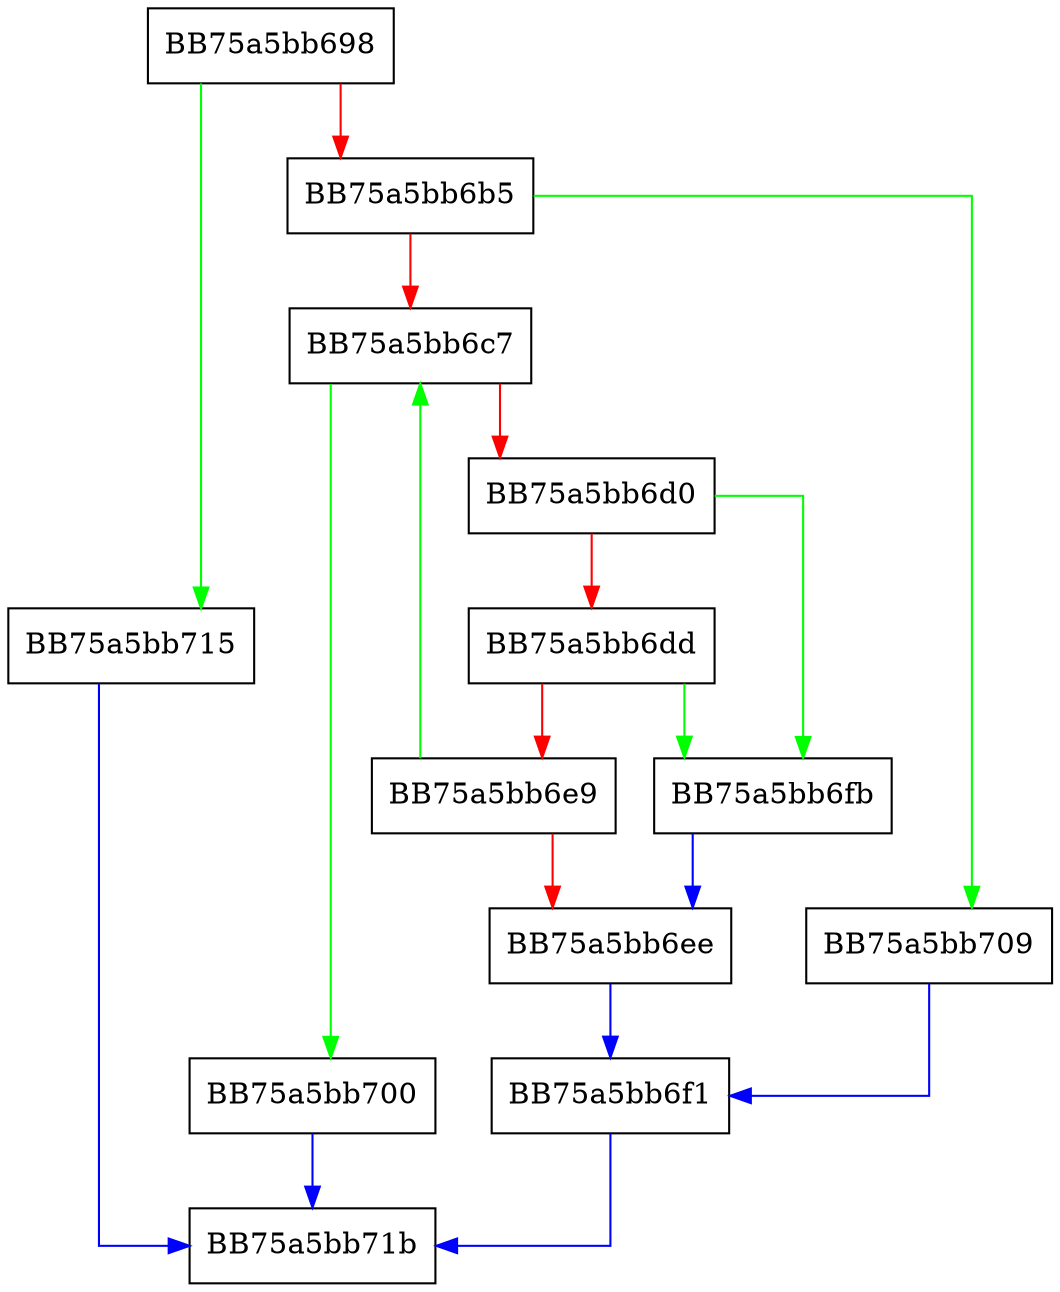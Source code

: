 digraph left_difference {
  node [shape="box"];
  graph [splines=ortho];
  BB75a5bb698 -> BB75a5bb715 [color="green"];
  BB75a5bb698 -> BB75a5bb6b5 [color="red"];
  BB75a5bb6b5 -> BB75a5bb709 [color="green"];
  BB75a5bb6b5 -> BB75a5bb6c7 [color="red"];
  BB75a5bb6c7 -> BB75a5bb700 [color="green"];
  BB75a5bb6c7 -> BB75a5bb6d0 [color="red"];
  BB75a5bb6d0 -> BB75a5bb6fb [color="green"];
  BB75a5bb6d0 -> BB75a5bb6dd [color="red"];
  BB75a5bb6dd -> BB75a5bb6fb [color="green"];
  BB75a5bb6dd -> BB75a5bb6e9 [color="red"];
  BB75a5bb6e9 -> BB75a5bb6c7 [color="green"];
  BB75a5bb6e9 -> BB75a5bb6ee [color="red"];
  BB75a5bb6ee -> BB75a5bb6f1 [color="blue"];
  BB75a5bb6f1 -> BB75a5bb71b [color="blue"];
  BB75a5bb6fb -> BB75a5bb6ee [color="blue"];
  BB75a5bb700 -> BB75a5bb71b [color="blue"];
  BB75a5bb709 -> BB75a5bb6f1 [color="blue"];
  BB75a5bb715 -> BB75a5bb71b [color="blue"];
}